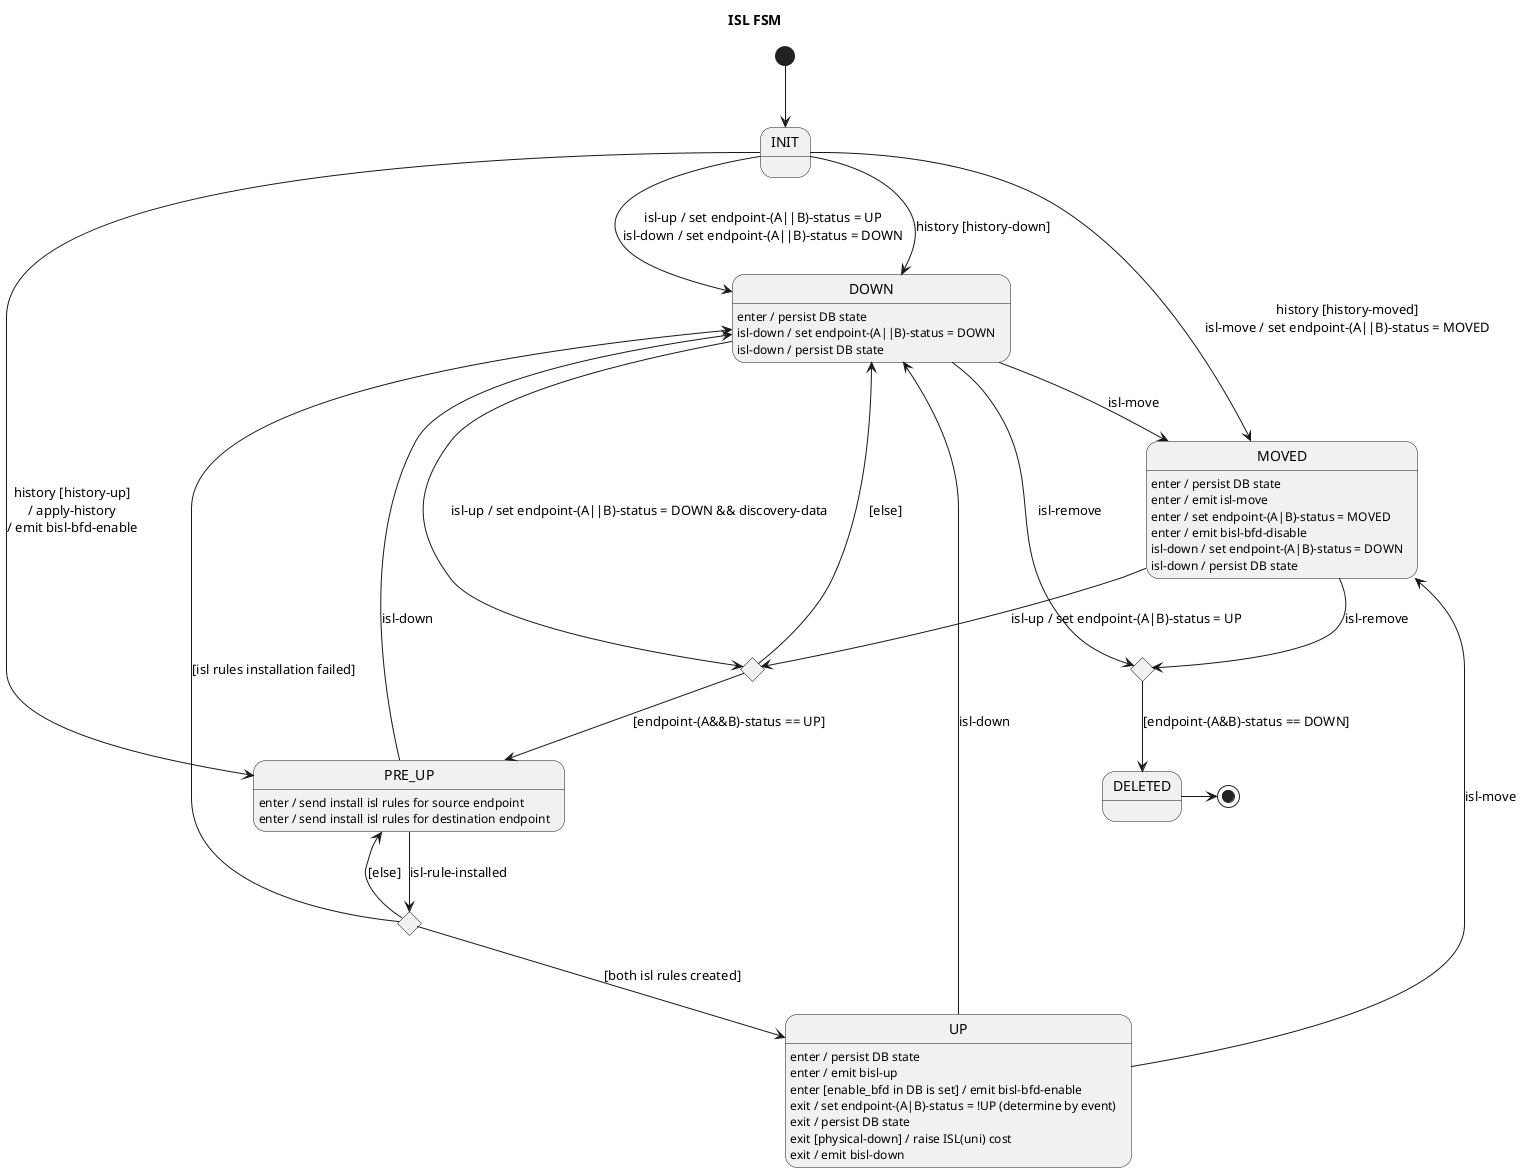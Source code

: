 Internal data:
* endpoint-A
* endpoint-B
* endpoint-A-up
* endpoint-B-up

Input signals:
* isl-up
* isl-down
* isl-move

Output signals:
* bisl-up (notify BFD-port, notify reroute)
* bisl-down (notify reroute)
* bisl-bfd-enable
* bisl-bfd-disable
* isl-move

@startuml
title ISL FSM

[*] --> INIT

INIT --> DOWN : isl-up / set endpoint-(A||B)-status = UP\nisl-down / set endpoint-(A||B)-status = DOWN
INIT --> DOWN : history [history-down]
INIT --> PRE_UP : history [history-up]\n/ apply-history\n/ emit bisl-bfd-enable
INIT --> MOVED : history [history-moved]\nisl-move / set endpoint-(A||B)-status = MOVED

state upAttempt <<choice>>
state deleteAttempt <<choice>>
deleteAttempt --> DELETED : [endpoint-(A&B)-status == DOWN]

DOWN --> upAttempt : isl-up / set endpoint-(A||B)-status = DOWN && discovery-data
DOWN --> MOVED : isl-move
DOWN : enter / persist DB state
DOWN : isl-down / set endpoint-(A||B)-status = DOWN
DOWN : isl-down / persist DB state
DOWN -> deleteAttempt : isl-remove

upAttempt --> PRE_UP : [endpoint-(A&&B)-status == UP]
upAttempt --> DOWN : [else]

state preUpChoice <<choice>>

PRE_UP --> DOWN : isl-down
PRE_UP : enter / send install isl rules for source endpoint
PRE_UP : enter / send install isl rules for destination endpoint

PRE_UP --> preUpChoice : isl-rule-installed

preUpChoice --> UP : [both isl rules created]
preUpChoice --> DOWN: [isl rules installation failed]
preUpChoice --> PRE_UP: [else]


UP --> DOWN : isl-down
UP --> MOVED : isl-move
UP : enter / persist DB state
UP : enter / emit bisl-up
UP : enter [enable_bfd in DB is set] / emit bisl-bfd-enable
UP : exit / set endpoint-(A|B)-status = !UP (determine by event)
UP : exit / persist DB state
UP : exit [physical-down] / raise ISL(uni) cost
UP : exit / emit bisl-down

MOVED --> upAttempt : isl-up / set endpoint-(A|B)-status = UP
MOVED --> deleteAttempt : isl-remove
MOVED : enter / persist DB state
MOVED : enter / emit isl-move
MOVED : enter / set endpoint-(A|B)-status = MOVED
MOVED : enter / emit bisl-bfd-disable
MOVED : isl-down / set endpoint-(A|B)-status = DOWN
MOVED : isl-down / persist DB state

DELETED -> [*]
@enduml
